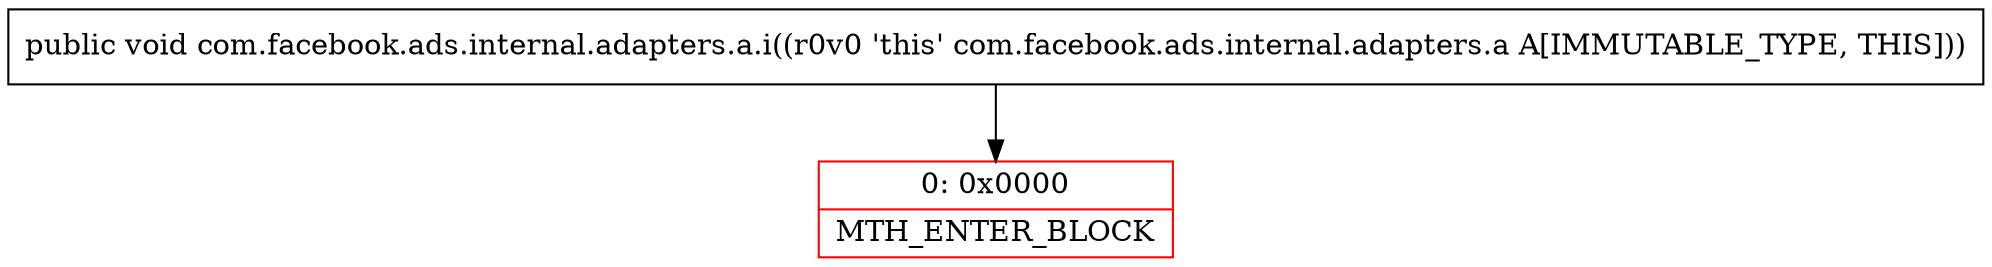 digraph "CFG forcom.facebook.ads.internal.adapters.a.i()V" {
subgraph cluster_Region_1238272254 {
label = "R(0)";
node [shape=record,color=blue];
}
Node_0 [shape=record,color=red,label="{0\:\ 0x0000|MTH_ENTER_BLOCK\l}"];
MethodNode[shape=record,label="{public void com.facebook.ads.internal.adapters.a.i((r0v0 'this' com.facebook.ads.internal.adapters.a A[IMMUTABLE_TYPE, THIS])) }"];
MethodNode -> Node_0;
}

